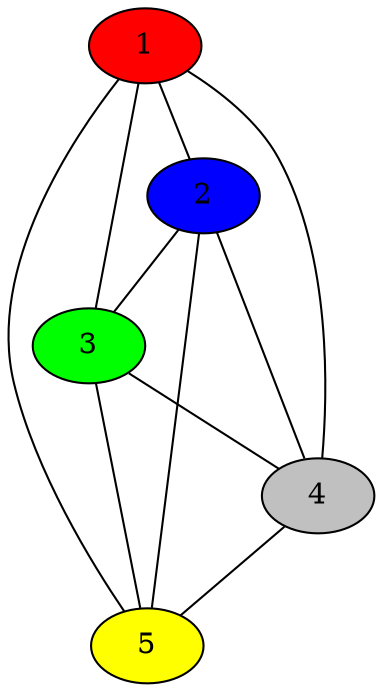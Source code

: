 graph{1 -- 2
1 -- 3
1 -- 4
1 -- 5
2 -- 4
2 -- 5
3 -- 4
4 -- 5
3 -- 5
2 -- 3
1 [fillcolor=red, style=filled];
2 [fillcolor=blue, style=filled];
3 [fillcolor=green, style=filled];
4 [fillcolor=gray, style=filled];
5 [fillcolor=yellow, style=filled];
}